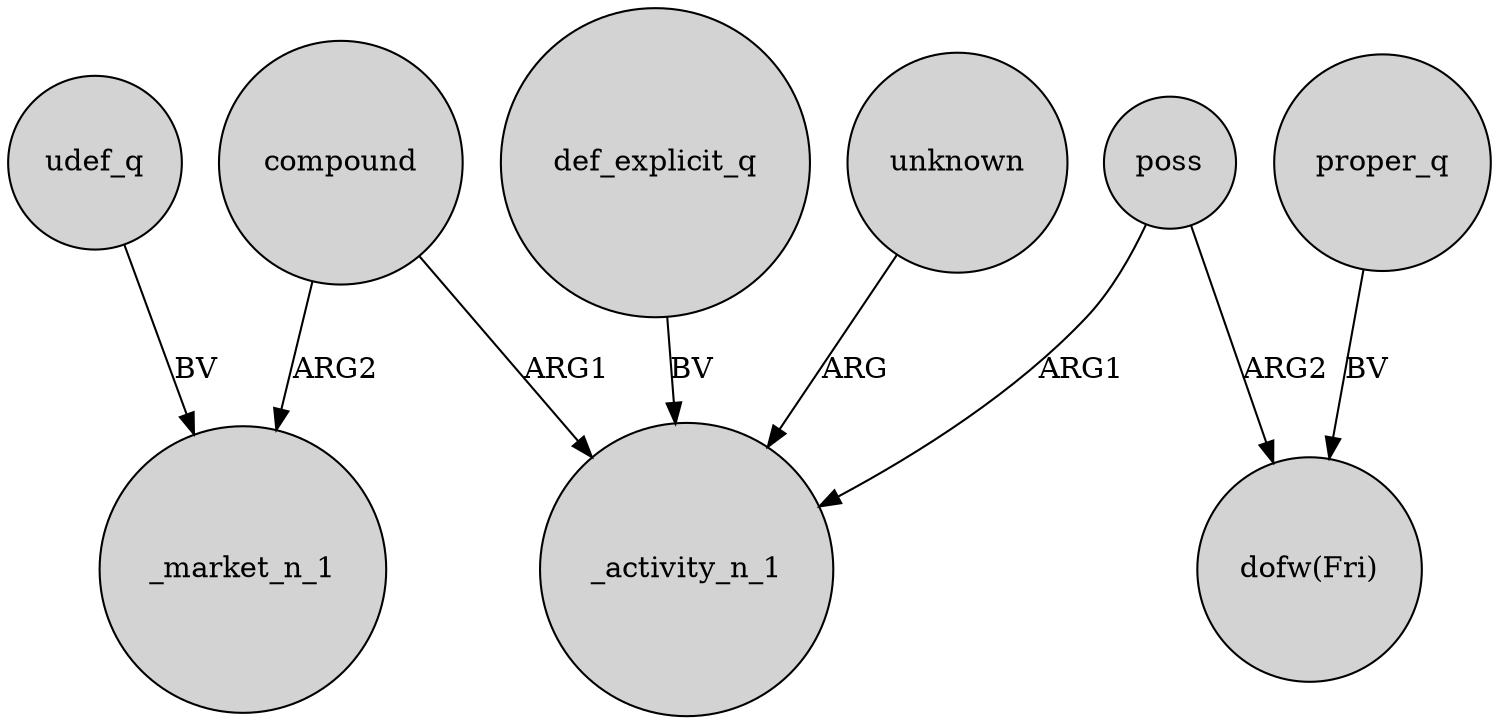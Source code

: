 digraph {
	node [shape=circle style=filled]
	compound -> _market_n_1 [label=ARG2]
	proper_q -> "dofw(Fri)" [label=BV]
	poss -> _activity_n_1 [label=ARG1]
	udef_q -> _market_n_1 [label=BV]
	compound -> _activity_n_1 [label=ARG1]
	unknown -> _activity_n_1 [label=ARG]
	def_explicit_q -> _activity_n_1 [label=BV]
	poss -> "dofw(Fri)" [label=ARG2]
}
